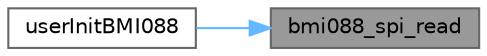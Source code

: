 digraph "bmi088_spi_read"
{
 // LATEX_PDF_SIZE
  bgcolor="transparent";
  edge [fontname=Helvetica,fontsize=10,labelfontname=Helvetica,labelfontsize=10];
  node [fontname=Helvetica,fontsize=10,shape=box,height=0.2,width=0.4];
  rankdir="RL";
  Node1 [id="Node000001",label="bmi088_spi_read",height=0.2,width=0.4,color="gray40", fillcolor="grey60", style="filled", fontcolor="black",tooltip="SPI-Read-Funktion für BMI088 (ACC und GYRO)."];
  Node1 -> Node2 [id="edge1_Node000001_Node000002",dir="back",color="steelblue1",style="solid",tooltip=" "];
  Node2 [id="Node000002",label="userInitBMI088",height=0.2,width=0.4,color="grey40", fillcolor="white", style="filled",URL="$sensor_8c.html#a669662c38336f036efed1644c2f2b93e",tooltip="Initialisiert und konfiguriert den BMI088 IMU."];
}
